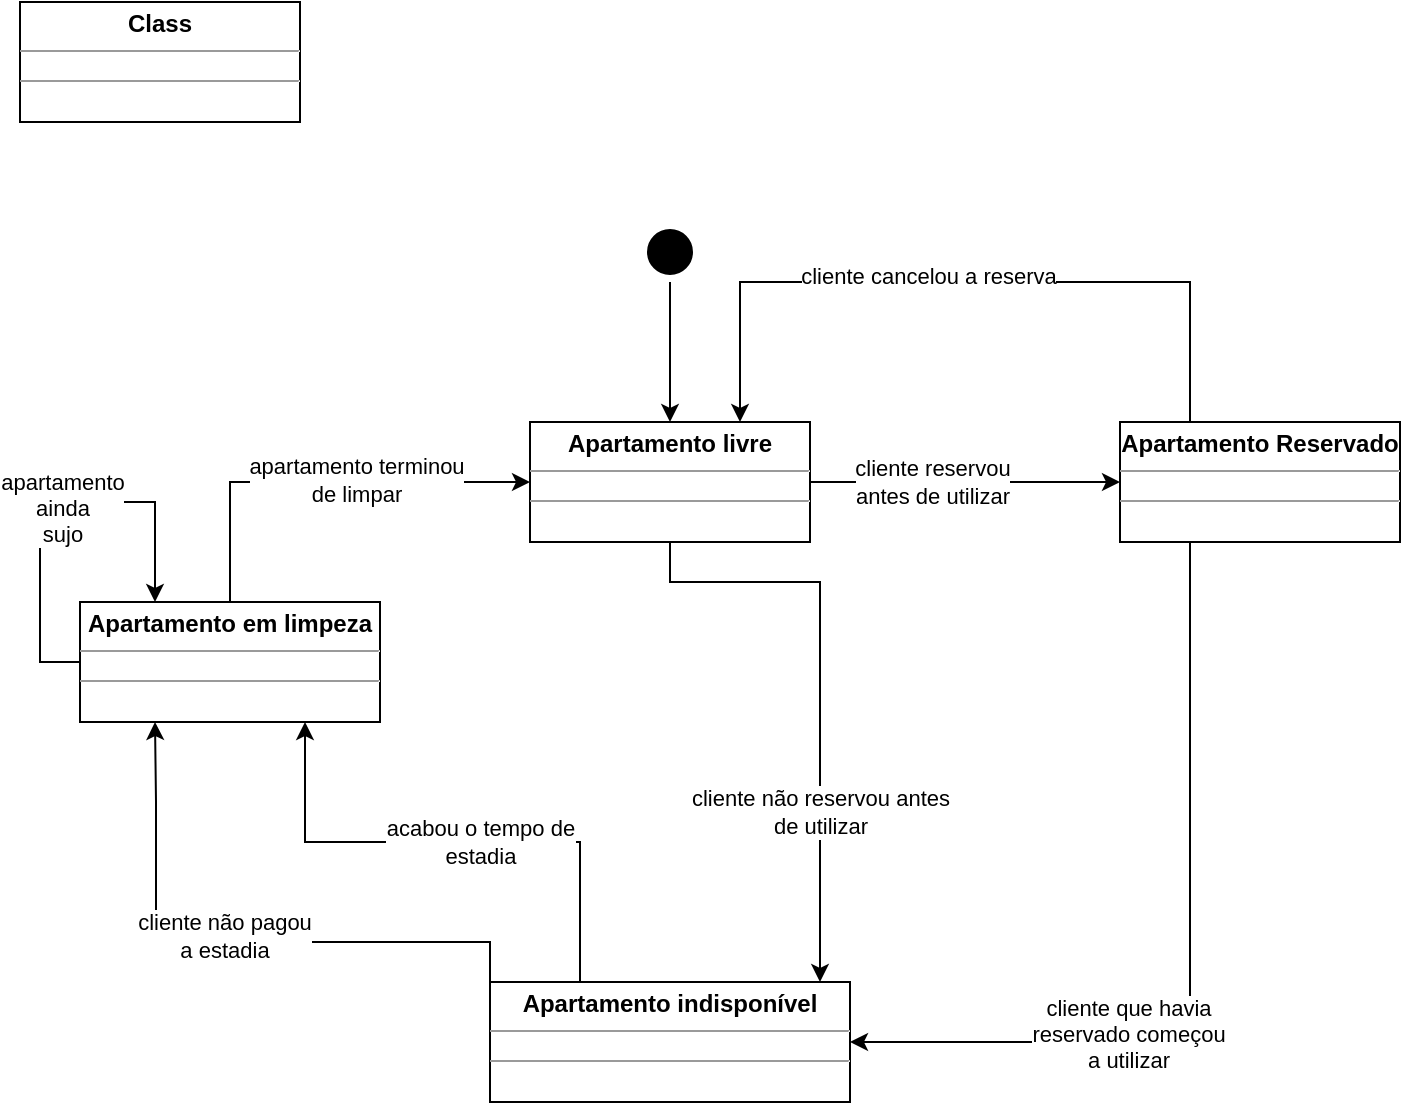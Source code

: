 <mxfile version="16.5.4" type="github">
  <diagram id="kfinT-BCKHiaZusBY4Pr" name="Page-1">
    <mxGraphModel dx="868" dy="496" grid="1" gridSize="10" guides="1" tooltips="1" connect="1" arrows="1" fold="1" page="1" pageScale="1" pageWidth="1169" pageHeight="827" math="0" shadow="0">
      <root>
        <mxCell id="0" />
        <mxCell id="1" parent="0" />
        <mxCell id="80QCjHkP1U3Y7Aqf0_-P-11" style="edgeStyle=orthogonalEdgeStyle;rounded=0;orthogonalLoop=1;jettySize=auto;html=1;exitX=0.5;exitY=1;exitDx=0;exitDy=0;strokeColor=#000000;" edge="1" parent="1" source="80QCjHkP1U3Y7Aqf0_-P-1" target="80QCjHkP1U3Y7Aqf0_-P-5">
          <mxGeometry relative="1" as="geometry" />
        </mxCell>
        <mxCell id="80QCjHkP1U3Y7Aqf0_-P-1" value="" style="ellipse;html=1;shape=startState;fillColor=#000000;strokeColor=#000000;" vertex="1" parent="1">
          <mxGeometry x="340" y="120" width="30" height="30" as="geometry" />
        </mxCell>
        <mxCell id="80QCjHkP1U3Y7Aqf0_-P-4" value="&lt;p style=&quot;margin:0px;margin-top:4px;text-align:center;&quot;&gt;&lt;b&gt;Class&lt;/b&gt;&lt;/p&gt;&lt;hr size=&quot;1&quot;/&gt;&lt;div style=&quot;height:2px;&quot;&gt;&lt;/div&gt;&lt;hr size=&quot;1&quot;/&gt;&lt;div style=&quot;height:2px;&quot;&gt;&lt;/div&gt;" style="verticalAlign=top;align=left;overflow=fill;fontSize=12;fontFamily=Helvetica;html=1;strokeColor=#000000;" vertex="1" parent="1">
          <mxGeometry x="30" y="10" width="140" height="60" as="geometry" />
        </mxCell>
        <mxCell id="80QCjHkP1U3Y7Aqf0_-P-12" style="edgeStyle=orthogonalEdgeStyle;rounded=0;orthogonalLoop=1;jettySize=auto;html=1;exitX=1;exitY=0.5;exitDx=0;exitDy=0;strokeColor=#000000;" edge="1" parent="1" source="80QCjHkP1U3Y7Aqf0_-P-5" target="80QCjHkP1U3Y7Aqf0_-P-10">
          <mxGeometry relative="1" as="geometry" />
        </mxCell>
        <mxCell id="80QCjHkP1U3Y7Aqf0_-P-16" value="cliente reservou&lt;br&gt;antes de utilizar" style="edgeLabel;html=1;align=center;verticalAlign=middle;resizable=0;points=[];" vertex="1" connectable="0" parent="80QCjHkP1U3Y7Aqf0_-P-12">
          <mxGeometry x="-0.217" relative="1" as="geometry">
            <mxPoint as="offset" />
          </mxGeometry>
        </mxCell>
        <mxCell id="80QCjHkP1U3Y7Aqf0_-P-14" style="edgeStyle=orthogonalEdgeStyle;rounded=0;orthogonalLoop=1;jettySize=auto;html=1;exitX=0.5;exitY=1;exitDx=0;exitDy=0;strokeColor=#000000;" edge="1" parent="1" source="80QCjHkP1U3Y7Aqf0_-P-5" target="80QCjHkP1U3Y7Aqf0_-P-13">
          <mxGeometry relative="1" as="geometry">
            <Array as="points">
              <mxPoint x="355" y="300" />
              <mxPoint x="430" y="300" />
            </Array>
          </mxGeometry>
        </mxCell>
        <mxCell id="80QCjHkP1U3Y7Aqf0_-P-17" value="cliente não reservou antes&lt;br&gt;de utilizar" style="edgeLabel;html=1;align=center;verticalAlign=middle;resizable=0;points=[];" vertex="1" connectable="0" parent="80QCjHkP1U3Y7Aqf0_-P-14">
          <mxGeometry x="0.291" relative="1" as="geometry">
            <mxPoint y="19" as="offset" />
          </mxGeometry>
        </mxCell>
        <mxCell id="80QCjHkP1U3Y7Aqf0_-P-5" value="&lt;p style=&quot;margin: 0px ; margin-top: 4px ; text-align: center&quot;&gt;&lt;b&gt;Apartamento livre&lt;/b&gt;&lt;/p&gt;&lt;hr size=&quot;1&quot;&gt;&lt;div style=&quot;height: 2px&quot;&gt;&lt;/div&gt;&lt;hr size=&quot;1&quot;&gt;&lt;div style=&quot;height: 2px&quot;&gt;&lt;/div&gt;" style="verticalAlign=top;align=left;overflow=fill;fontSize=12;fontFamily=Helvetica;html=1;strokeColor=#000000;" vertex="1" parent="1">
          <mxGeometry x="285" y="220" width="140" height="60" as="geometry" />
        </mxCell>
        <mxCell id="80QCjHkP1U3Y7Aqf0_-P-21" style="edgeStyle=orthogonalEdgeStyle;rounded=0;orthogonalLoop=1;jettySize=auto;html=1;exitX=0.25;exitY=0;exitDx=0;exitDy=0;entryX=0.75;entryY=0;entryDx=0;entryDy=0;strokeColor=#000000;" edge="1" parent="1" source="80QCjHkP1U3Y7Aqf0_-P-10" target="80QCjHkP1U3Y7Aqf0_-P-5">
          <mxGeometry relative="1" as="geometry">
            <Array as="points">
              <mxPoint x="615" y="150" />
              <mxPoint x="390" y="150" />
            </Array>
          </mxGeometry>
        </mxCell>
        <mxCell id="80QCjHkP1U3Y7Aqf0_-P-22" value="cliente cancelou a reserva" style="edgeLabel;html=1;align=center;verticalAlign=middle;resizable=0;points=[];" vertex="1" connectable="0" parent="80QCjHkP1U3Y7Aqf0_-P-21">
          <mxGeometry x="0.101" y="-3" relative="1" as="geometry">
            <mxPoint as="offset" />
          </mxGeometry>
        </mxCell>
        <mxCell id="80QCjHkP1U3Y7Aqf0_-P-23" style="edgeStyle=orthogonalEdgeStyle;rounded=0;orthogonalLoop=1;jettySize=auto;html=1;exitX=0.25;exitY=1;exitDx=0;exitDy=0;entryX=1;entryY=0.5;entryDx=0;entryDy=0;strokeColor=#000000;" edge="1" parent="1" source="80QCjHkP1U3Y7Aqf0_-P-10" target="80QCjHkP1U3Y7Aqf0_-P-13">
          <mxGeometry relative="1" as="geometry" />
        </mxCell>
        <mxCell id="80QCjHkP1U3Y7Aqf0_-P-24" value="cliente que havia&lt;br&gt;reservado começou&lt;br&gt;a utilizar" style="edgeLabel;html=1;align=center;verticalAlign=middle;resizable=0;points=[];" vertex="1" connectable="0" parent="80QCjHkP1U3Y7Aqf0_-P-23">
          <mxGeometry x="0.341" y="-4" relative="1" as="geometry">
            <mxPoint as="offset" />
          </mxGeometry>
        </mxCell>
        <mxCell id="80QCjHkP1U3Y7Aqf0_-P-10" value="&lt;p style=&quot;margin: 0px ; margin-top: 4px ; text-align: center&quot;&gt;&lt;b&gt;Apartamento Reservado&lt;/b&gt;&lt;/p&gt;&lt;hr size=&quot;1&quot;&gt;&lt;div style=&quot;height: 2px&quot;&gt;&lt;/div&gt;&lt;hr size=&quot;1&quot;&gt;&lt;div style=&quot;height: 2px&quot;&gt;&lt;/div&gt;" style="verticalAlign=top;align=left;overflow=fill;fontSize=12;fontFamily=Helvetica;html=1;strokeColor=#000000;" vertex="1" parent="1">
          <mxGeometry x="580" y="220" width="140" height="60" as="geometry" />
        </mxCell>
        <mxCell id="80QCjHkP1U3Y7Aqf0_-P-18" style="edgeStyle=orthogonalEdgeStyle;rounded=0;orthogonalLoop=1;jettySize=auto;html=1;exitX=0;exitY=0.5;exitDx=0;exitDy=0;strokeColor=#000000;entryX=0.25;entryY=1;entryDx=0;entryDy=0;" edge="1" parent="1" source="80QCjHkP1U3Y7Aqf0_-P-13" target="80QCjHkP1U3Y7Aqf0_-P-27">
          <mxGeometry relative="1" as="geometry">
            <mxPoint x="150" y="280" as="targetPoint" />
            <Array as="points">
              <mxPoint x="265" y="480" />
              <mxPoint x="98" y="480" />
              <mxPoint x="98" y="410" />
            </Array>
          </mxGeometry>
        </mxCell>
        <mxCell id="80QCjHkP1U3Y7Aqf0_-P-19" value="cliente não pagou&lt;br&gt;a estadia" style="edgeLabel;html=1;align=center;verticalAlign=middle;resizable=0;points=[];" vertex="1" connectable="0" parent="80QCjHkP1U3Y7Aqf0_-P-18">
          <mxGeometry x="0.118" y="-3" relative="1" as="geometry">
            <mxPoint as="offset" />
          </mxGeometry>
        </mxCell>
        <mxCell id="80QCjHkP1U3Y7Aqf0_-P-25" style="edgeStyle=orthogonalEdgeStyle;rounded=0;orthogonalLoop=1;jettySize=auto;html=1;exitX=0.25;exitY=0;exitDx=0;exitDy=0;entryX=0.75;entryY=1;entryDx=0;entryDy=0;strokeColor=#000000;" edge="1" parent="1" source="80QCjHkP1U3Y7Aqf0_-P-13" target="80QCjHkP1U3Y7Aqf0_-P-27">
          <mxGeometry relative="1" as="geometry">
            <Array as="points">
              <mxPoint x="310" y="430" />
              <mxPoint x="173" y="430" />
            </Array>
          </mxGeometry>
        </mxCell>
        <mxCell id="80QCjHkP1U3Y7Aqf0_-P-26" value="acabou o tempo de&lt;br&gt;estadia" style="edgeLabel;html=1;align=center;verticalAlign=middle;resizable=0;points=[];" vertex="1" connectable="0" parent="80QCjHkP1U3Y7Aqf0_-P-25">
          <mxGeometry x="-0.13" y="1" relative="1" as="geometry">
            <mxPoint x="-4" y="-1" as="offset" />
          </mxGeometry>
        </mxCell>
        <mxCell id="80QCjHkP1U3Y7Aqf0_-P-13" value="&lt;p style=&quot;margin: 0px ; margin-top: 4px ; text-align: center&quot;&gt;&lt;b&gt;Apartamento indisponível&lt;/b&gt;&lt;/p&gt;&lt;hr size=&quot;1&quot;&gt;&lt;div style=&quot;height: 2px&quot;&gt;&lt;/div&gt;&lt;hr size=&quot;1&quot;&gt;&lt;div style=&quot;height: 2px&quot;&gt;&lt;/div&gt;" style="verticalAlign=top;align=left;overflow=fill;fontSize=12;fontFamily=Helvetica;html=1;strokeColor=#000000;" vertex="1" parent="1">
          <mxGeometry x="265" y="500" width="180" height="60" as="geometry" />
        </mxCell>
        <mxCell id="80QCjHkP1U3Y7Aqf0_-P-28" style="edgeStyle=orthogonalEdgeStyle;rounded=0;orthogonalLoop=1;jettySize=auto;html=1;exitX=0.5;exitY=0;exitDx=0;exitDy=0;entryX=0;entryY=0.5;entryDx=0;entryDy=0;strokeColor=#000000;" edge="1" parent="1" source="80QCjHkP1U3Y7Aqf0_-P-27" target="80QCjHkP1U3Y7Aqf0_-P-5">
          <mxGeometry relative="1" as="geometry" />
        </mxCell>
        <mxCell id="80QCjHkP1U3Y7Aqf0_-P-32" value="apartamento terminou&lt;br&gt;de limpar" style="edgeLabel;html=1;align=center;verticalAlign=middle;resizable=0;points=[];" vertex="1" connectable="0" parent="80QCjHkP1U3Y7Aqf0_-P-28">
          <mxGeometry x="0.171" y="1" relative="1" as="geometry">
            <mxPoint as="offset" />
          </mxGeometry>
        </mxCell>
        <mxCell id="80QCjHkP1U3Y7Aqf0_-P-27" value="&lt;p style=&quot;margin: 0px ; margin-top: 4px ; text-align: center&quot;&gt;&lt;b&gt;Apartamento em limpeza&lt;/b&gt;&lt;/p&gt;&lt;hr size=&quot;1&quot;&gt;&lt;div style=&quot;height: 2px&quot;&gt;&lt;/div&gt;&lt;hr size=&quot;1&quot;&gt;&lt;div style=&quot;height: 2px&quot;&gt;&lt;/div&gt;" style="verticalAlign=top;align=left;overflow=fill;fontSize=12;fontFamily=Helvetica;html=1;strokeColor=#000000;" vertex="1" parent="1">
          <mxGeometry x="60" y="310" width="150" height="60" as="geometry" />
        </mxCell>
        <mxCell id="80QCjHkP1U3Y7Aqf0_-P-29" style="edgeStyle=orthogonalEdgeStyle;rounded=0;orthogonalLoop=1;jettySize=auto;html=1;exitX=0;exitY=0.5;exitDx=0;exitDy=0;strokeColor=#000000;entryX=0.25;entryY=0;entryDx=0;entryDy=0;" edge="1" parent="1" source="80QCjHkP1U3Y7Aqf0_-P-27" target="80QCjHkP1U3Y7Aqf0_-P-27">
          <mxGeometry relative="1" as="geometry">
            <mxPoint x="150" y="210" as="targetPoint" />
            <Array as="points">
              <mxPoint x="40" y="340" />
              <mxPoint x="40" y="260" />
              <mxPoint x="98" y="260" />
            </Array>
          </mxGeometry>
        </mxCell>
        <mxCell id="80QCjHkP1U3Y7Aqf0_-P-30" value="apartamento &lt;br&gt;ainda&lt;br&gt;sujo" style="edgeLabel;html=1;align=center;verticalAlign=middle;resizable=0;points=[];" vertex="1" connectable="0" parent="80QCjHkP1U3Y7Aqf0_-P-29">
          <mxGeometry x="0.07" y="-3" relative="1" as="geometry">
            <mxPoint as="offset" />
          </mxGeometry>
        </mxCell>
      </root>
    </mxGraphModel>
  </diagram>
</mxfile>
